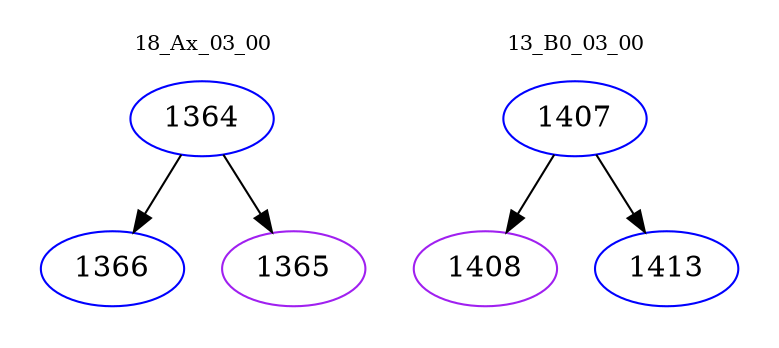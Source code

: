 digraph{
subgraph cluster_0 {
color = white
label = "18_Ax_03_00";
fontsize=10;
T0_1364 [label="1364", color="blue"]
T0_1364 -> T0_1366 [color="black"]
T0_1366 [label="1366", color="blue"]
T0_1364 -> T0_1365 [color="black"]
T0_1365 [label="1365", color="purple"]
}
subgraph cluster_1 {
color = white
label = "13_B0_03_00";
fontsize=10;
T1_1407 [label="1407", color="blue"]
T1_1407 -> T1_1408 [color="black"]
T1_1408 [label="1408", color="purple"]
T1_1407 -> T1_1413 [color="black"]
T1_1413 [label="1413", color="blue"]
}
}
